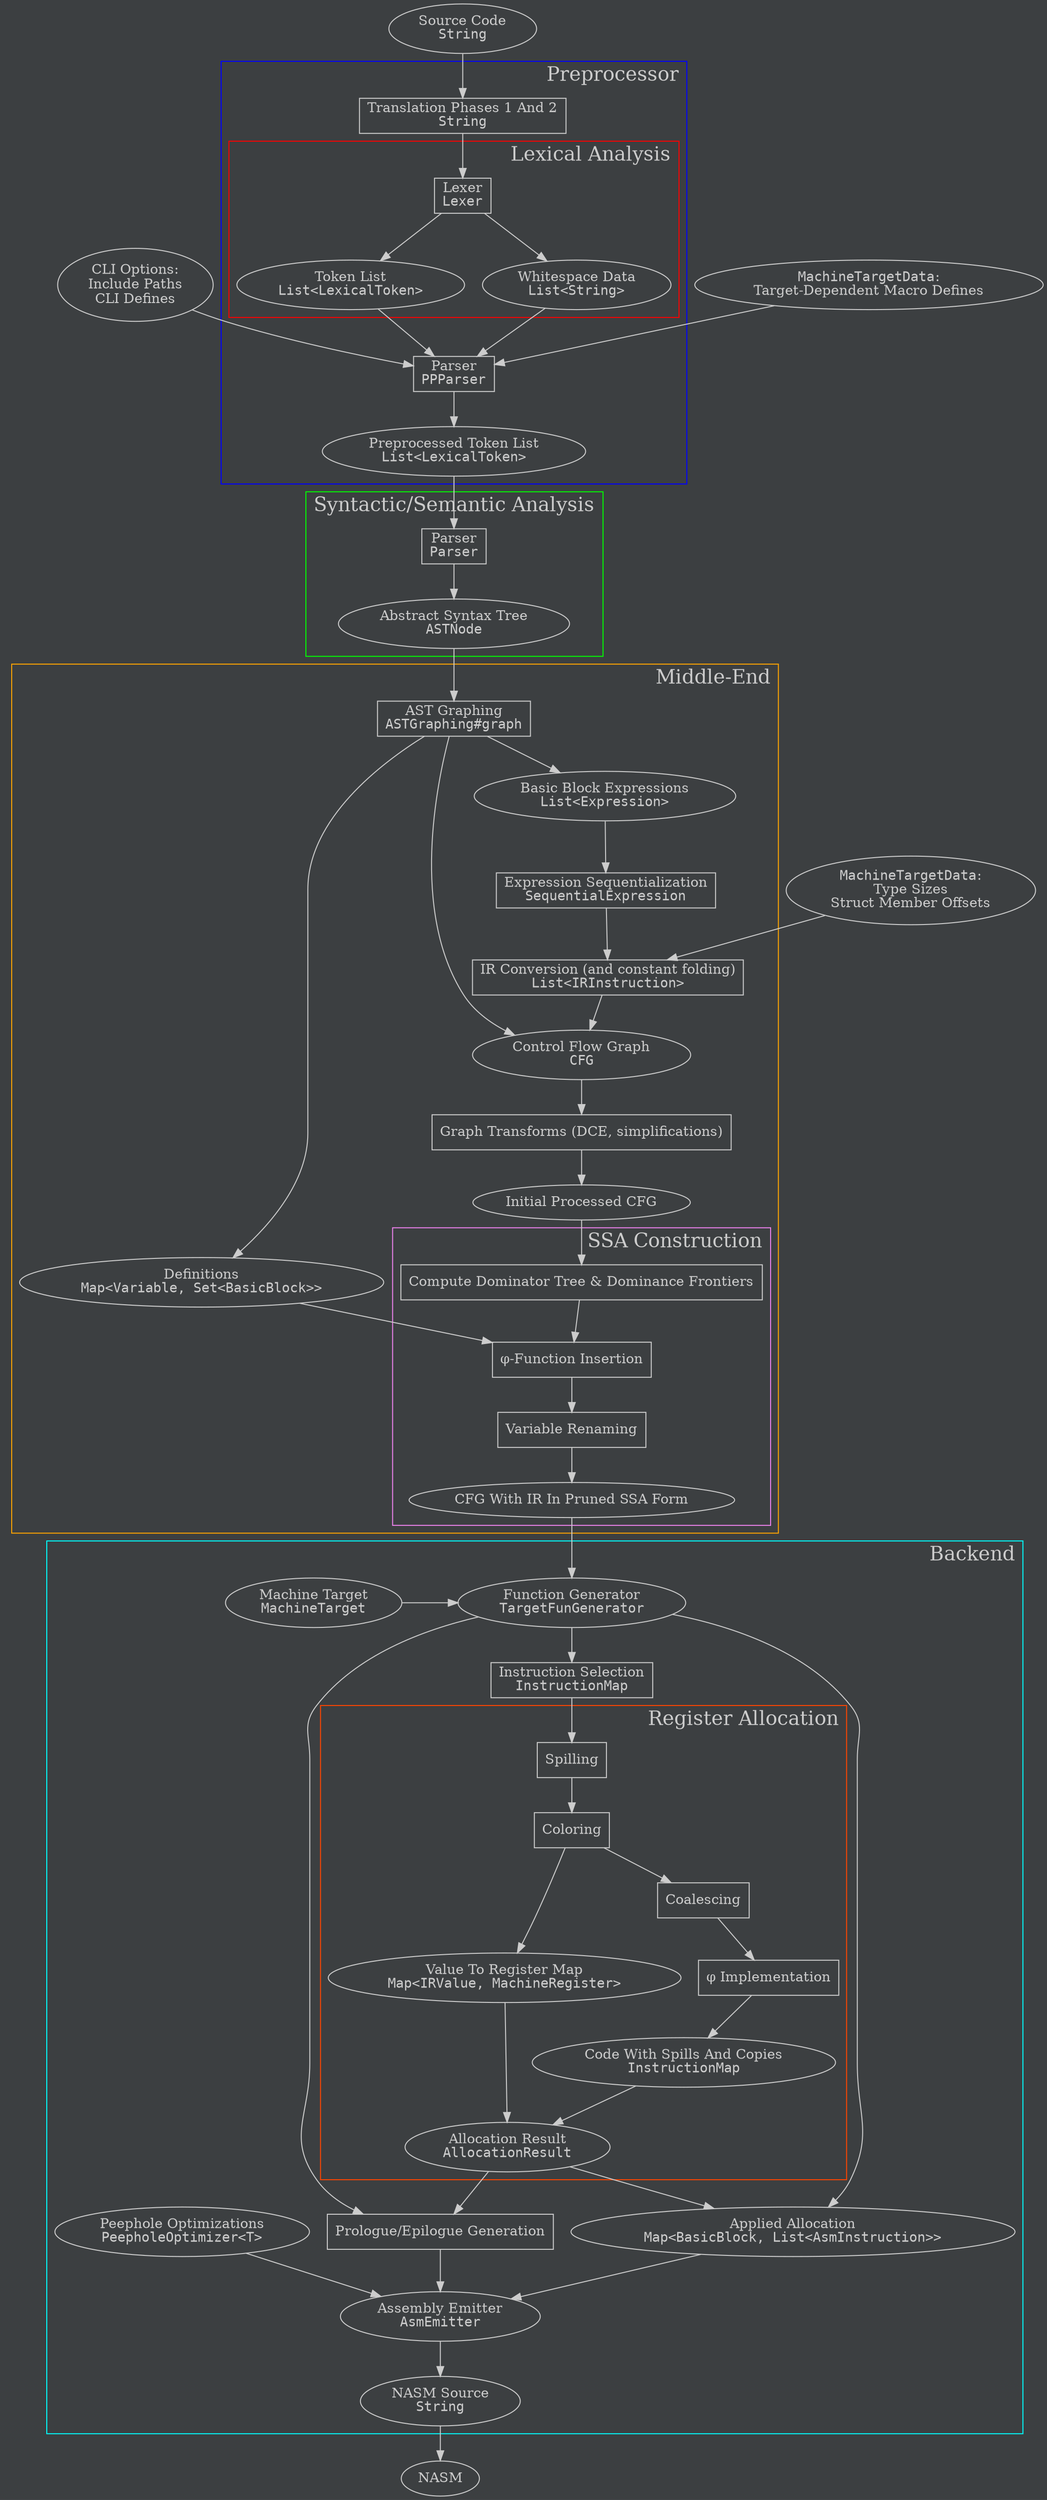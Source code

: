 digraph pipeline {
  graph[bgcolor="#3C3F41FF"];
  node[fontcolor="#CCCCCCFF",color="#CCCCCCFF"];
  edge[color="#CCCCCCFF",fontcolor="#CCCCCCFF"];

  cliOptions[label="CLI Options:\nInclude Paths\nCLI Defines"];
  source[label=<Source Code<br/><font point-size="14" face="monospace">String</font>>];
  targetData1[label=<<font point-size="14" face="monospace">MachineTargetData</font>:<br/>Target-Dependent Macro Defines>];
  targetData2[label=<<font point-size="14" face="monospace">MachineTargetData</font>:<br/>Type Sizes<br/>Struct Member Offsets>];
  lexer[label=<Lexer<br/><font point-size="14" face="monospace">Lexer</font>>,shape=box]
  tokenList[label=<Token List<br/><font point-size="14" face="monospace">List&lt;LexicalToken&gt;</font>>];
  whitespaceList[label=<Whitespace Data<br/><font point-size="14" face="monospace">List&lt;String&gt;</font>>];
  trPhase1And2[label=<Translation Phases 1 And 2<br/><font point-size="14" face="monospace">String</font>>,shape=box];
  ppParser[label=<Parser<br/><font point-size="14" face="monospace">PPParser</font>>,shape=box];
  ppTokens[label=<Preprocessed Token List<br/><font point-size="14" face="monospace">List&lt;LexicalToken&gt;</font>>];
  parser[label=<Parser<br/><font point-size="14" face="monospace">Parser</font>>,shape=box];
  ast[label=<Abstract Syntax Tree<br/><font point-size="14" face="monospace">ASTNode</font>>];
  graphing[label=<AST Graphing<br/><font point-size="14" face="monospace">ASTGraphing#graph</font>>,shape=box];
  definitions[label=<Definitions<br/><font point-size="14" face="monospace">Map&lt;Variable, Set&lt;BasicBlock&gt;&gt;</font>>];
  cfg[label=<Control Flow Graph<br/><font point-size="14" face="monospace">CFG</font>>];
  basicBlockContent[label=<Basic Block Expressions<br/><font point-size="14" face="monospace">List&lt;Expression&gt;</font>>];
  seqExprs[label=<Expression Sequentialization<br/><font point-size="14" face="monospace">SequentialExpression</font>>,shape=box];
  irBuilder[label=<IR Conversion (and constant folding)<br/><font point-size="14" face="monospace">List&lt;IRInstruction&gt;</font>>,shape=box];
  bbTransforms[label="Graph Transforms (DCE, simplifications)",shape=box];
  cfgNodes[label="Initial Processed CFG"];
  domFrontier[label="Compute Dominator Tree & Dominance Frontiers",shape=box];
  phiInsertion[label="φ-Function Insertion",shape=box];
  variableRename[label="Variable Renaming",shape=box];
  ssaFormCFG[label="CFG With IR In Pruned SSA Form"];
  codeGenerator[label=<Function Generator<br/><font point-size="14" face="monospace">TargetFunGenerator</font>>];
  machineTarget[label=<Machine Target<br/><font point-size="14" face="monospace">MachineTarget</font>>];
  isel[label=<Instruction Selection<br/><font point-size="14" face="monospace">InstructionMap</font>>,shape=box];
  spilling[label="Spilling",shape=box];
  coloring[label="Coloring",shape=box];
  allocation[label=<Value To Register Map<br/><font point-size="14" face="monospace">Map&lt;IRValue, MachineRegister&gt;</font>>];
  coalescing[label="Coalescing",shape=box];
  phiRemoval[label="φ Implementation",shape=box];
  modifiedCode[label=<Code With Spills And Copies<br/><font point-size="14" face="monospace">InstructionMap</font>>];
  allocResult[label=<Allocation Result<br/><font point-size="14" face="monospace">AllocationResult</font>>];
  prologueEpilogue[label="Prologue/Epilogue Generation",shape=box];
  appliedAlloc[label=<Applied Allocation<br/><font point-size="14" face="monospace">Map&lt;BasicBlock, List&lt;AsmInstruction&gt;&gt;</font>>];
  peepholeOpt[label=<Peephole Optimizations<br/><font point-size="14" face="monospace">PeepholeOptimizer&lt;T&gt;</font>>];
  asmEmitter[label=<Assembly Emitter<br/><font point-size="14" face="monospace">AsmEmitter</font>>];
  nasmCode[label=<NASM Source<br/><font point-size="14" face="monospace">String</font>>];
  assembler[label="NASM"];

  source -> trPhase1And2 -> lexer;

  lexer -> tokenList -> ppParser;
  lexer -> whitespaceList -> ppParser;

  targetData1 -> ppParser;
  cliOptions -> ppParser;

  ppParser -> ppTokens -> parser -> ast -> graphing;

  graphing -> {cfg, definitions, basicBlockContent};

  basicBlockContent -> seqExprs -> irBuilder;

  targetData2 -> irBuilder;

  irBuilder -> cfg -> bbTransforms -> cfgNodes -> domFrontier;

  {definitions, domFrontier} -> phiInsertion;

  phiInsertion -> variableRename -> ssaFormCFG -> codeGenerator -> isel;

  machineTarget -> codeGenerator[constraint=false];

  isel -> spilling -> coloring -> coalescing -> phiRemoval;

  coloring -> allocation;

  allocation -> allocResult;

  phiRemoval -> modifiedCode -> allocResult;

  {codeGenerator, allocResult} -> {prologueEpilogue, appliedAlloc} -> asmEmitter;

  peepholeOpt -> asmEmitter;

  asmEmitter -> nasmCode -> assembler;

  subgraph cluster_preprocessor {
    trPhase1And2; ppParser; ppTokens;
    subgraph cluster_lex {
      tokenList; lexer; whitespaceList;
      label=<<font color="#CCCCCCFF" point-size="20">Lexical Analysis</font>>;
      labeljust="right";
      color="red";
    }
    label=<<font color="#CCCCCCFF" point-size="20">Preprocessor</font>>;
    labeljust="right";
    color="blue";
  }
  subgraph cluster_parser {
    parser; ast;
    label=<<font color="#CCCCCCFF" point-size="20">Syntactic/Semantic Analysis</font>>;
    labeljust="right";
    color="green";
  }
  subgraph cluster_analysis {
    graphing; cfg; bbTransforms; definitions; cfgNodes; basicBlockContent; seqExprs; irBuilder;
    subgraph cluster_ssa {
      domFrontier; phiInsertion; variableRename; ssaFormCFG;
      label=<<font color="#CCCCCCFF" point-size="20">SSA Construction</font>>;
      labeljust="right";
      color="violet";
    }
    label=<<font color="#CCCCCCFF" point-size="20">Middle-End</font>>;
    labeljust="right";
    color="orange";
  }
  subgraph cluster_backend {
    codeGenerator; machineTarget; isel; prologueEpilogue; appliedAlloc; peepholeOpt; asmEmitter; nasmCode;
    subgraph cluster_regalloc {
      spilling; coloring; coalescing; phiRemoval; allocation; modifiedCode; allocResult;
      label=<<font color="#CCCCCCFF" point-size="20">Register Allocation</font>>;
      labeljust="right";
      color="orangered";
    }
    label=<<font color="#CCCCCCFF" point-size="20">Backend</font>>;
    labeljust="right";
    color="cyan";
  }
}
